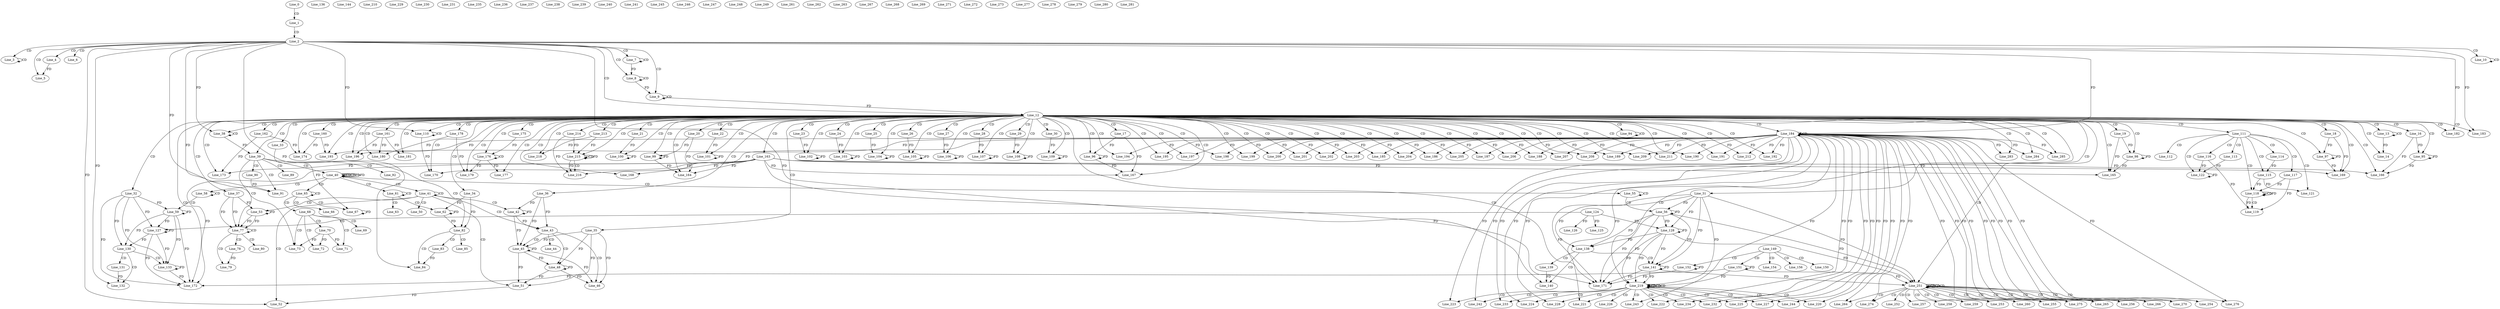 digraph G {
  Line_0;
  Line_1;
  Line_2;
  Line_3;
  Line_3;
  Line_3;
  Line_4;
  Line_5;
  Line_6;
  Line_7;
  Line_7;
  Line_8;
  Line_8;
  Line_9;
  Line_9;
  Line_9;
  Line_10;
  Line_10;
  Line_12;
  Line_12;
  Line_12;
  Line_12;
  Line_13;
  Line_13;
  Line_14;
  Line_14;
  Line_16;
  Line_17;
  Line_18;
  Line_19;
  Line_20;
  Line_21;
  Line_22;
  Line_23;
  Line_24;
  Line_25;
  Line_26;
  Line_27;
  Line_28;
  Line_29;
  Line_30;
  Line_31;
  Line_32;
  Line_33;
  Line_34;
  Line_35;
  Line_36;
  Line_37;
  Line_38;
  Line_38;
  Line_39;
  Line_40;
  Line_40;
  Line_40;
  Line_41;
  Line_41;
  Line_42;
  Line_42;
  Line_43;
  Line_43;
  Line_44;
  Line_45;
  Line_45;
  Line_46;
  Line_48;
  Line_50;
  Line_51;
  Line_51;
  Line_52;
  Line_53;
  Line_55;
  Line_55;
  Line_56;
  Line_56;
  Line_58;
  Line_58;
  Line_59;
  Line_59;
  Line_61;
  Line_61;
  Line_62;
  Line_62;
  Line_63;
  Line_65;
  Line_65;
  Line_66;
  Line_67;
  Line_67;
  Line_68;
  Line_69;
  Line_70;
  Line_71;
  Line_72;
  Line_73;
  Line_77;
  Line_77;
  Line_78;
  Line_79;
  Line_80;
  Line_82;
  Line_83;
  Line_84;
  Line_85;
  Line_89;
  Line_90;
  Line_91;
  Line_92;
  Line_94;
  Line_94;
  Line_95;
  Line_96;
  Line_97;
  Line_98;
  Line_99;
  Line_100;
  Line_101;
  Line_102;
  Line_103;
  Line_104;
  Line_105;
  Line_106;
  Line_107;
  Line_108;
  Line_109;
  Line_110;
  Line_110;
  Line_111;
  Line_112;
  Line_113;
  Line_114;
  Line_115;
  Line_115;
  Line_116;
  Line_117;
  Line_118;
  Line_118;
  Line_118;
  Line_119;
  Line_121;
  Line_122;
  Line_122;
  Line_124;
  Line_125;
  Line_126;
  Line_127;
  Line_127;
  Line_127;
  Line_128;
  Line_128;
  Line_128;
  Line_130;
  Line_130;
  Line_131;
  Line_132;
  Line_133;
  Line_136;
  Line_138;
  Line_138;
  Line_138;
  Line_139;
  Line_140;
  Line_141;
  Line_144;
  Line_149;
  Line_150;
  Line_151;
  Line_152;
  Line_154;
  Line_156;
  Line_160;
  Line_161;
  Line_162;
  Line_163;
  Line_164;
  Line_165;
  Line_166;
  Line_167;
  Line_168;
  Line_169;
  Line_170;
  Line_171;
  Line_172;
  Line_173;
  Line_174;
  Line_175;
  Line_176;
  Line_176;
  Line_177;
  Line_178;
  Line_179;
  Line_180;
  Line_181;
  Line_181;
  Line_182;
  Line_183;
  Line_184;
  Line_184;
  Line_185;
  Line_186;
  Line_187;
  Line_188;
  Line_189;
  Line_190;
  Line_191;
  Line_192;
  Line_193;
  Line_193;
  Line_194;
  Line_195;
  Line_196;
  Line_196;
  Line_197;
  Line_198;
  Line_199;
  Line_200;
  Line_201;
  Line_202;
  Line_203;
  Line_204;
  Line_205;
  Line_206;
  Line_207;
  Line_208;
  Line_209;
  Line_210;
  Line_211;
  Line_212;
  Line_213;
  Line_214;
  Line_215;
  Line_215;
  Line_215;
  Line_216;
  Line_218;
  Line_219;
  Line_219;
  Line_219;
  Line_219;
  Line_219;
  Line_219;
  Line_219;
  Line_220;
  Line_221;
  Line_222;
  Line_223;
  Line_224;
  Line_225;
  Line_226;
  Line_227;
  Line_228;
  Line_229;
  Line_230;
  Line_231;
  Line_232;
  Line_233;
  Line_234;
  Line_235;
  Line_236;
  Line_237;
  Line_238;
  Line_239;
  Line_240;
  Line_241;
  Line_242;
  Line_243;
  Line_244;
  Line_245;
  Line_246;
  Line_247;
  Line_248;
  Line_249;
  Line_251;
  Line_251;
  Line_251;
  Line_251;
  Line_251;
  Line_251;
  Line_251;
  Line_252;
  Line_253;
  Line_254;
  Line_255;
  Line_256;
  Line_257;
  Line_258;
  Line_259;
  Line_260;
  Line_261;
  Line_262;
  Line_263;
  Line_264;
  Line_265;
  Line_266;
  Line_267;
  Line_268;
  Line_269;
  Line_270;
  Line_271;
  Line_272;
  Line_273;
  Line_274;
  Line_275;
  Line_276;
  Line_277;
  Line_278;
  Line_279;
  Line_280;
  Line_281;
  Line_283;
  Line_284;
  Line_285;
  Line_0 -> Line_1 [ label="CD" ];
  Line_1 -> Line_2 [ label="CD" ];
  Line_2 -> Line_3 [ label="CD" ];
  Line_3 -> Line_3 [ label="CD" ];
  Line_2 -> Line_4 [ label="CD" ];
  Line_2 -> Line_5 [ label="CD" ];
  Line_4 -> Line_5 [ label="FD" ];
  Line_2 -> Line_6 [ label="CD" ];
  Line_2 -> Line_7 [ label="CD" ];
  Line_7 -> Line_7 [ label="CD" ];
  Line_2 -> Line_8 [ label="CD" ];
  Line_8 -> Line_8 [ label="CD" ];
  Line_7 -> Line_8 [ label="FD" ];
  Line_2 -> Line_9 [ label="CD" ];
  Line_9 -> Line_9 [ label="CD" ];
  Line_8 -> Line_9 [ label="FD" ];
  Line_2 -> Line_10 [ label="CD" ];
  Line_10 -> Line_10 [ label="CD" ];
  Line_2 -> Line_12 [ label="CD" ];
  Line_9 -> Line_12 [ label="FD" ];
  Line_12 -> Line_13 [ label="CD" ];
  Line_13 -> Line_13 [ label="CD" ];
  Line_12 -> Line_14 [ label="CD" ];
  Line_13 -> Line_14 [ label="FD" ];
  Line_12 -> Line_16 [ label="CD" ];
  Line_12 -> Line_17 [ label="CD" ];
  Line_12 -> Line_18 [ label="CD" ];
  Line_12 -> Line_19 [ label="CD" ];
  Line_12 -> Line_20 [ label="CD" ];
  Line_12 -> Line_21 [ label="CD" ];
  Line_12 -> Line_22 [ label="CD" ];
  Line_12 -> Line_23 [ label="CD" ];
  Line_12 -> Line_24 [ label="CD" ];
  Line_12 -> Line_25 [ label="CD" ];
  Line_12 -> Line_26 [ label="CD" ];
  Line_12 -> Line_27 [ label="CD" ];
  Line_12 -> Line_28 [ label="CD" ];
  Line_12 -> Line_29 [ label="CD" ];
  Line_12 -> Line_30 [ label="CD" ];
  Line_12 -> Line_31 [ label="CD" ];
  Line_12 -> Line_32 [ label="CD" ];
  Line_12 -> Line_33 [ label="CD" ];
  Line_12 -> Line_34 [ label="CD" ];
  Line_12 -> Line_35 [ label="CD" ];
  Line_12 -> Line_36 [ label="CD" ];
  Line_12 -> Line_37 [ label="CD" ];
  Line_12 -> Line_38 [ label="CD" ];
  Line_38 -> Line_38 [ label="CD" ];
  Line_2 -> Line_38 [ label="FD" ];
  Line_12 -> Line_39 [ label="CD" ];
  Line_38 -> Line_39 [ label="FD" ];
  Line_39 -> Line_40 [ label="CD" ];
  Line_40 -> Line_40 [ label="CD" ];
  Line_40 -> Line_40 [ label="CD" ];
  Line_40 -> Line_40 [ label="FD" ];
  Line_40 -> Line_41 [ label="CD" ];
  Line_41 -> Line_41 [ label="CD" ];
  Line_41 -> Line_42 [ label="CD" ];
  Line_42 -> Line_42 [ label="FD" ];
  Line_36 -> Line_42 [ label="FD" ];
  Line_41 -> Line_43 [ label="CD" ];
  Line_42 -> Line_43 [ label="FD" ];
  Line_36 -> Line_43 [ label="FD" ];
  Line_43 -> Line_44 [ label="CD" ];
  Line_43 -> Line_45 [ label="CD" ];
  Line_45 -> Line_45 [ label="FD" ];
  Line_35 -> Line_45 [ label="FD" ];
  Line_42 -> Line_45 [ label="FD" ];
  Line_36 -> Line_45 [ label="FD" ];
  Line_43 -> Line_46 [ label="CD" ];
  Line_45 -> Line_46 [ label="FD" ];
  Line_35 -> Line_46 [ label="FD" ];
  Line_43 -> Line_48 [ label="CD" ];
  Line_45 -> Line_48 [ label="FD" ];
  Line_48 -> Line_48 [ label="FD" ];
  Line_35 -> Line_48 [ label="FD" ];
  Line_41 -> Line_50 [ label="CD" ];
  Line_41 -> Line_51 [ label="CD" ];
  Line_45 -> Line_51 [ label="FD" ];
  Line_48 -> Line_51 [ label="FD" ];
  Line_35 -> Line_51 [ label="FD" ];
  Line_41 -> Line_52 [ label="CD" ];
  Line_2 -> Line_52 [ label="FD" ];
  Line_51 -> Line_52 [ label="FD" ];
  Line_41 -> Line_53 [ label="CD" ];
  Line_53 -> Line_53 [ label="FD" ];
  Line_37 -> Line_53 [ label="FD" ];
  Line_40 -> Line_55 [ label="CD" ];
  Line_55 -> Line_55 [ label="CD" ];
  Line_55 -> Line_56 [ label="CD" ];
  Line_56 -> Line_56 [ label="FD" ];
  Line_31 -> Line_56 [ label="FD" ];
  Line_40 -> Line_58 [ label="CD" ];
  Line_58 -> Line_58 [ label="CD" ];
  Line_58 -> Line_59 [ label="CD" ];
  Line_59 -> Line_59 [ label="FD" ];
  Line_32 -> Line_59 [ label="FD" ];
  Line_40 -> Line_61 [ label="CD" ];
  Line_61 -> Line_61 [ label="CD" ];
  Line_61 -> Line_62 [ label="CD" ];
  Line_62 -> Line_62 [ label="FD" ];
  Line_34 -> Line_62 [ label="FD" ];
  Line_61 -> Line_63 [ label="CD" ];
  Line_40 -> Line_65 [ label="CD" ];
  Line_65 -> Line_65 [ label="CD" ];
  Line_65 -> Line_66 [ label="CD" ];
  Line_65 -> Line_67 [ label="CD" ];
  Line_67 -> Line_67 [ label="FD" ];
  Line_33 -> Line_67 [ label="FD" ];
  Line_65 -> Line_68 [ label="CD" ];
  Line_68 -> Line_69 [ label="CD" ];
  Line_68 -> Line_70 [ label="CD" ];
  Line_68 -> Line_71 [ label="CD" ];
  Line_70 -> Line_71 [ label="FD" ];
  Line_68 -> Line_72 [ label="CD" ];
  Line_70 -> Line_72 [ label="FD" ];
  Line_68 -> Line_73 [ label="CD" ];
  Line_2 -> Line_73 [ label="FD" ];
  Line_70 -> Line_73 [ label="FD" ];
  Line_39 -> Line_77 [ label="CD" ];
  Line_53 -> Line_77 [ label="FD" ];
  Line_37 -> Line_77 [ label="FD" ];
  Line_77 -> Line_77 [ label="CD" ];
  Line_53 -> Line_77 [ label="FD" ];
  Line_37 -> Line_77 [ label="FD" ];
  Line_77 -> Line_78 [ label="CD" ];
  Line_77 -> Line_79 [ label="CD" ];
  Line_78 -> Line_79 [ label="FD" ];
  Line_77 -> Line_80 [ label="CD" ];
  Line_39 -> Line_82 [ label="CD" ];
  Line_62 -> Line_82 [ label="FD" ];
  Line_34 -> Line_82 [ label="FD" ];
  Line_82 -> Line_83 [ label="CD" ];
  Line_82 -> Line_84 [ label="CD" ];
  Line_2 -> Line_84 [ label="FD" ];
  Line_83 -> Line_84 [ label="FD" ];
  Line_82 -> Line_85 [ label="CD" ];
  Line_39 -> Line_89 [ label="CD" ];
  Line_39 -> Line_90 [ label="CD" ];
  Line_39 -> Line_91 [ label="CD" ];
  Line_2 -> Line_91 [ label="FD" ];
  Line_90 -> Line_91 [ label="FD" ];
  Line_39 -> Line_92 [ label="CD" ];
  Line_12 -> Line_94 [ label="CD" ];
  Line_94 -> Line_94 [ label="CD" ];
  Line_12 -> Line_95 [ label="CD" ];
  Line_16 -> Line_95 [ label="FD" ];
  Line_95 -> Line_95 [ label="FD" ];
  Line_12 -> Line_96 [ label="CD" ];
  Line_17 -> Line_96 [ label="FD" ];
  Line_96 -> Line_96 [ label="FD" ];
  Line_12 -> Line_97 [ label="CD" ];
  Line_18 -> Line_97 [ label="FD" ];
  Line_97 -> Line_97 [ label="FD" ];
  Line_12 -> Line_98 [ label="CD" ];
  Line_19 -> Line_98 [ label="FD" ];
  Line_98 -> Line_98 [ label="FD" ];
  Line_12 -> Line_99 [ label="CD" ];
  Line_20 -> Line_99 [ label="FD" ];
  Line_99 -> Line_99 [ label="FD" ];
  Line_12 -> Line_100 [ label="CD" ];
  Line_21 -> Line_100 [ label="FD" ];
  Line_100 -> Line_100 [ label="FD" ];
  Line_12 -> Line_101 [ label="CD" ];
  Line_22 -> Line_101 [ label="FD" ];
  Line_101 -> Line_101 [ label="FD" ];
  Line_12 -> Line_102 [ label="CD" ];
  Line_23 -> Line_102 [ label="FD" ];
  Line_102 -> Line_102 [ label="FD" ];
  Line_12 -> Line_103 [ label="CD" ];
  Line_24 -> Line_103 [ label="FD" ];
  Line_103 -> Line_103 [ label="FD" ];
  Line_12 -> Line_104 [ label="CD" ];
  Line_25 -> Line_104 [ label="FD" ];
  Line_104 -> Line_104 [ label="FD" ];
  Line_12 -> Line_105 [ label="CD" ];
  Line_26 -> Line_105 [ label="FD" ];
  Line_105 -> Line_105 [ label="FD" ];
  Line_12 -> Line_106 [ label="CD" ];
  Line_27 -> Line_106 [ label="FD" ];
  Line_106 -> Line_106 [ label="FD" ];
  Line_12 -> Line_107 [ label="CD" ];
  Line_28 -> Line_107 [ label="FD" ];
  Line_107 -> Line_107 [ label="FD" ];
  Line_12 -> Line_108 [ label="CD" ];
  Line_29 -> Line_108 [ label="FD" ];
  Line_108 -> Line_108 [ label="FD" ];
  Line_12 -> Line_109 [ label="CD" ];
  Line_30 -> Line_109 [ label="FD" ];
  Line_109 -> Line_109 [ label="FD" ];
  Line_12 -> Line_110 [ label="CD" ];
  Line_110 -> Line_110 [ label="CD" ];
  Line_2 -> Line_110 [ label="FD" ];
  Line_12 -> Line_111 [ label="CD" ];
  Line_111 -> Line_112 [ label="CD" ];
  Line_111 -> Line_113 [ label="CD" ];
  Line_111 -> Line_114 [ label="CD" ];
  Line_111 -> Line_115 [ label="CD" ];
  Line_114 -> Line_115 [ label="FD" ];
  Line_111 -> Line_116 [ label="CD" ];
  Line_111 -> Line_117 [ label="CD" ];
  Line_111 -> Line_118 [ label="CD" ];
  Line_118 -> Line_118 [ label="CD" ];
  Line_118 -> Line_118 [ label="FD" ];
  Line_117 -> Line_118 [ label="FD" ];
  Line_115 -> Line_118 [ label="FD" ];
  Line_118 -> Line_119 [ label="CD" ];
  Line_116 -> Line_119 [ label="FD" ];
  Line_118 -> Line_119 [ label="FD" ];
  Line_117 -> Line_119 [ label="FD" ];
  Line_111 -> Line_121 [ label="CD" ];
  Line_115 -> Line_121 [ label="FD" ];
  Line_111 -> Line_122 [ label="CD" ];
  Line_113 -> Line_122 [ label="FD" ];
  Line_122 -> Line_122 [ label="FD" ];
  Line_116 -> Line_122 [ label="FD" ];
  Line_124 -> Line_125 [ label="FD" ];
  Line_124 -> Line_126 [ label="FD" ];
  Line_59 -> Line_127 [ label="FD" ];
  Line_32 -> Line_127 [ label="FD" ];
  Line_127 -> Line_127 [ label="FD" ];
  Line_124 -> Line_127 [ label="FD" ];
  Line_56 -> Line_128 [ label="FD" ];
  Line_31 -> Line_128 [ label="FD" ];
  Line_128 -> Line_128 [ label="FD" ];
  Line_124 -> Line_128 [ label="FD" ];
  Line_59 -> Line_130 [ label="FD" ];
  Line_32 -> Line_130 [ label="FD" ];
  Line_127 -> Line_130 [ label="FD" ];
  Line_130 -> Line_131 [ label="CD" ];
  Line_130 -> Line_132 [ label="CD" ];
  Line_2 -> Line_132 [ label="FD" ];
  Line_131 -> Line_132 [ label="FD" ];
  Line_130 -> Line_133 [ label="CD" ];
  Line_59 -> Line_133 [ label="FD" ];
  Line_32 -> Line_133 [ label="FD" ];
  Line_127 -> Line_133 [ label="FD" ];
  Line_133 -> Line_133 [ label="FD" ];
  Line_56 -> Line_138 [ label="FD" ];
  Line_31 -> Line_138 [ label="FD" ];
  Line_128 -> Line_138 [ label="FD" ];
  Line_138 -> Line_139 [ label="CD" ];
  Line_138 -> Line_140 [ label="CD" ];
  Line_2 -> Line_140 [ label="FD" ];
  Line_139 -> Line_140 [ label="FD" ];
  Line_138 -> Line_141 [ label="CD" ];
  Line_56 -> Line_141 [ label="FD" ];
  Line_31 -> Line_141 [ label="FD" ];
  Line_128 -> Line_141 [ label="FD" ];
  Line_141 -> Line_141 [ label="FD" ];
  Line_149 -> Line_150 [ label="CD" ];
  Line_149 -> Line_151 [ label="CD" ];
  Line_151 -> Line_151 [ label="FD" ];
  Line_149 -> Line_152 [ label="CD" ];
  Line_152 -> Line_152 [ label="FD" ];
  Line_149 -> Line_154 [ label="CD" ];
  Line_149 -> Line_156 [ label="CD" ];
  Line_12 -> Line_160 [ label="CD" ];
  Line_12 -> Line_161 [ label="CD" ];
  Line_12 -> Line_162 [ label="CD" ];
  Line_12 -> Line_163 [ label="CD" ];
  Line_12 -> Line_164 [ label="CD" ];
  Line_163 -> Line_164 [ label="FD" ];
  Line_20 -> Line_164 [ label="FD" ];
  Line_99 -> Line_164 [ label="FD" ];
  Line_12 -> Line_165 [ label="CD" ];
  Line_163 -> Line_165 [ label="FD" ];
  Line_19 -> Line_165 [ label="FD" ];
  Line_98 -> Line_165 [ label="FD" ];
  Line_12 -> Line_166 [ label="CD" ];
  Line_163 -> Line_166 [ label="FD" ];
  Line_16 -> Line_166 [ label="FD" ];
  Line_95 -> Line_166 [ label="FD" ];
  Line_12 -> Line_167 [ label="CD" ];
  Line_163 -> Line_167 [ label="FD" ];
  Line_17 -> Line_167 [ label="FD" ];
  Line_96 -> Line_167 [ label="FD" ];
  Line_12 -> Line_168 [ label="CD" ];
  Line_163 -> Line_168 [ label="FD" ];
  Line_12 -> Line_169 [ label="CD" ];
  Line_163 -> Line_169 [ label="FD" ];
  Line_18 -> Line_169 [ label="FD" ];
  Line_97 -> Line_169 [ label="FD" ];
  Line_12 -> Line_170 [ label="CD" ];
  Line_163 -> Line_170 [ label="FD" ];
  Line_110 -> Line_170 [ label="FD" ];
  Line_12 -> Line_171 [ label="CD" ];
  Line_163 -> Line_171 [ label="FD" ];
  Line_56 -> Line_171 [ label="FD" ];
  Line_31 -> Line_171 [ label="FD" ];
  Line_128 -> Line_171 [ label="FD" ];
  Line_141 -> Line_171 [ label="FD" ];
  Line_151 -> Line_171 [ label="FD" ];
  Line_12 -> Line_172 [ label="CD" ];
  Line_163 -> Line_172 [ label="FD" ];
  Line_59 -> Line_172 [ label="FD" ];
  Line_32 -> Line_172 [ label="FD" ];
  Line_127 -> Line_172 [ label="FD" ];
  Line_133 -> Line_172 [ label="FD" ];
  Line_152 -> Line_172 [ label="FD" ];
  Line_12 -> Line_173 [ label="CD" ];
  Line_162 -> Line_173 [ label="FD" ];
  Line_163 -> Line_173 [ label="FD" ];
  Line_12 -> Line_174 [ label="CD" ];
  Line_160 -> Line_174 [ label="FD" ];
  Line_162 -> Line_174 [ label="FD" ];
  Line_12 -> Line_175 [ label="CD" ];
  Line_12 -> Line_176 [ label="CD" ];
  Line_176 -> Line_176 [ label="CD" ];
  Line_175 -> Line_176 [ label="FD" ];
  Line_12 -> Line_177 [ label="CD" ];
  Line_176 -> Line_177 [ label="FD" ];
  Line_12 -> Line_178 [ label="CD" ];
  Line_12 -> Line_179 [ label="CD" ];
  Line_178 -> Line_179 [ label="FD" ];
  Line_176 -> Line_179 [ label="FD" ];
  Line_12 -> Line_180 [ label="CD" ];
  Line_161 -> Line_180 [ label="FD" ];
  Line_178 -> Line_180 [ label="FD" ];
  Line_12 -> Line_181 [ label="CD" ];
  Line_161 -> Line_181 [ label="FD" ];
  Line_12 -> Line_182 [ label="CD" ];
  Line_2 -> Line_182 [ label="FD" ];
  Line_12 -> Line_183 [ label="CD" ];
  Line_2 -> Line_183 [ label="FD" ];
  Line_12 -> Line_184 [ label="CD" ];
  Line_184 -> Line_184 [ label="CD" ];
  Line_2 -> Line_184 [ label="FD" ];
  Line_12 -> Line_185 [ label="CD" ];
  Line_184 -> Line_185 [ label="FD" ];
  Line_12 -> Line_186 [ label="CD" ];
  Line_184 -> Line_186 [ label="FD" ];
  Line_12 -> Line_187 [ label="CD" ];
  Line_184 -> Line_187 [ label="FD" ];
  Line_12 -> Line_188 [ label="CD" ];
  Line_184 -> Line_188 [ label="FD" ];
  Line_12 -> Line_189 [ label="CD" ];
  Line_184 -> Line_189 [ label="FD" ];
  Line_12 -> Line_190 [ label="CD" ];
  Line_184 -> Line_190 [ label="FD" ];
  Line_12 -> Line_191 [ label="CD" ];
  Line_184 -> Line_191 [ label="FD" ];
  Line_12 -> Line_192 [ label="CD" ];
  Line_184 -> Line_192 [ label="FD" ];
  Line_12 -> Line_193 [ label="CD" ];
  Line_184 -> Line_193 [ label="FD" ];
  Line_160 -> Line_193 [ label="FD" ];
  Line_12 -> Line_194 [ label="CD" ];
  Line_184 -> Line_194 [ label="FD" ];
  Line_12 -> Line_195 [ label="CD" ];
  Line_184 -> Line_195 [ label="FD" ];
  Line_12 -> Line_196 [ label="CD" ];
  Line_184 -> Line_196 [ label="FD" ];
  Line_161 -> Line_196 [ label="FD" ];
  Line_12 -> Line_197 [ label="CD" ];
  Line_184 -> Line_197 [ label="FD" ];
  Line_12 -> Line_198 [ label="CD" ];
  Line_184 -> Line_198 [ label="FD" ];
  Line_12 -> Line_199 [ label="CD" ];
  Line_184 -> Line_199 [ label="FD" ];
  Line_12 -> Line_200 [ label="CD" ];
  Line_184 -> Line_200 [ label="FD" ];
  Line_12 -> Line_201 [ label="CD" ];
  Line_184 -> Line_201 [ label="FD" ];
  Line_12 -> Line_202 [ label="CD" ];
  Line_184 -> Line_202 [ label="FD" ];
  Line_12 -> Line_203 [ label="CD" ];
  Line_184 -> Line_203 [ label="FD" ];
  Line_12 -> Line_204 [ label="CD" ];
  Line_184 -> Line_204 [ label="FD" ];
  Line_12 -> Line_205 [ label="CD" ];
  Line_184 -> Line_205 [ label="FD" ];
  Line_12 -> Line_206 [ label="CD" ];
  Line_184 -> Line_206 [ label="FD" ];
  Line_12 -> Line_207 [ label="CD" ];
  Line_184 -> Line_207 [ label="FD" ];
  Line_12 -> Line_208 [ label="CD" ];
  Line_184 -> Line_208 [ label="FD" ];
  Line_12 -> Line_209 [ label="CD" ];
  Line_184 -> Line_209 [ label="FD" ];
  Line_12 -> Line_211 [ label="CD" ];
  Line_184 -> Line_211 [ label="FD" ];
  Line_12 -> Line_212 [ label="CD" ];
  Line_184 -> Line_212 [ label="FD" ];
  Line_12 -> Line_213 [ label="CD" ];
  Line_12 -> Line_214 [ label="CD" ];
  Line_12 -> Line_215 [ label="CD" ];
  Line_215 -> Line_215 [ label="CD" ];
  Line_215 -> Line_215 [ label="FD" ];
  Line_214 -> Line_215 [ label="FD" ];
  Line_213 -> Line_215 [ label="FD" ];
  Line_215 -> Line_216 [ label="CD" ];
  Line_184 -> Line_216 [ label="FD" ];
  Line_215 -> Line_216 [ label="FD" ];
  Line_214 -> Line_216 [ label="FD" ];
  Line_12 -> Line_218 [ label="CD" ];
  Line_213 -> Line_218 [ label="FD" ];
  Line_12 -> Line_219 [ label="CD" ];
  Line_219 -> Line_219 [ label="CD" ];
  Line_56 -> Line_219 [ label="FD" ];
  Line_31 -> Line_219 [ label="FD" ];
  Line_128 -> Line_219 [ label="FD" ];
  Line_141 -> Line_219 [ label="FD" ];
  Line_151 -> Line_219 [ label="FD" ];
  Line_219 -> Line_219 [ label="CD" ];
  Line_219 -> Line_219 [ label="CD" ];
  Line_219 -> Line_220 [ label="CD" ];
  Line_184 -> Line_220 [ label="FD" ];
  Line_219 -> Line_221 [ label="CD" ];
  Line_184 -> Line_221 [ label="FD" ];
  Line_219 -> Line_222 [ label="CD" ];
  Line_184 -> Line_222 [ label="FD" ];
  Line_219 -> Line_223 [ label="CD" ];
  Line_184 -> Line_223 [ label="FD" ];
  Line_219 -> Line_224 [ label="CD" ];
  Line_184 -> Line_224 [ label="FD" ];
  Line_219 -> Line_225 [ label="CD" ];
  Line_184 -> Line_225 [ label="FD" ];
  Line_219 -> Line_226 [ label="CD" ];
  Line_219 -> Line_227 [ label="CD" ];
  Line_184 -> Line_227 [ label="FD" ];
  Line_219 -> Line_228 [ label="CD" ];
  Line_184 -> Line_228 [ label="FD" ];
  Line_219 -> Line_232 [ label="CD" ];
  Line_184 -> Line_232 [ label="FD" ];
  Line_219 -> Line_233 [ label="CD" ];
  Line_184 -> Line_233 [ label="FD" ];
  Line_219 -> Line_234 [ label="CD" ];
  Line_184 -> Line_234 [ label="FD" ];
  Line_219 -> Line_242 [ label="CD" ];
  Line_184 -> Line_242 [ label="FD" ];
  Line_219 -> Line_243 [ label="CD" ];
  Line_184 -> Line_243 [ label="FD" ];
  Line_219 -> Line_244 [ label="CD" ];
  Line_184 -> Line_244 [ label="FD" ];
  Line_12 -> Line_251 [ label="CD" ];
  Line_251 -> Line_251 [ label="CD" ];
  Line_56 -> Line_251 [ label="FD" ];
  Line_31 -> Line_251 [ label="FD" ];
  Line_128 -> Line_251 [ label="FD" ];
  Line_141 -> Line_251 [ label="FD" ];
  Line_151 -> Line_251 [ label="FD" ];
  Line_251 -> Line_251 [ label="CD" ];
  Line_251 -> Line_251 [ label="CD" ];
  Line_251 -> Line_252 [ label="CD" ];
  Line_251 -> Line_253 [ label="CD" ];
  Line_184 -> Line_253 [ label="FD" ];
  Line_251 -> Line_254 [ label="CD" ];
  Line_184 -> Line_254 [ label="FD" ];
  Line_251 -> Line_255 [ label="CD" ];
  Line_184 -> Line_255 [ label="FD" ];
  Line_251 -> Line_256 [ label="CD" ];
  Line_184 -> Line_256 [ label="FD" ];
  Line_251 -> Line_257 [ label="CD" ];
  Line_251 -> Line_258 [ label="CD" ];
  Line_251 -> Line_259 [ label="CD" ];
  Line_251 -> Line_260 [ label="CD" ];
  Line_184 -> Line_260 [ label="FD" ];
  Line_251 -> Line_264 [ label="CD" ];
  Line_184 -> Line_264 [ label="FD" ];
  Line_251 -> Line_265 [ label="CD" ];
  Line_184 -> Line_265 [ label="FD" ];
  Line_251 -> Line_266 [ label="CD" ];
  Line_184 -> Line_266 [ label="FD" ];
  Line_251 -> Line_270 [ label="CD" ];
  Line_184 -> Line_270 [ label="FD" ];
  Line_251 -> Line_274 [ label="CD" ];
  Line_184 -> Line_274 [ label="FD" ];
  Line_251 -> Line_275 [ label="CD" ];
  Line_184 -> Line_275 [ label="FD" ];
  Line_251 -> Line_276 [ label="CD" ];
  Line_184 -> Line_276 [ label="FD" ];
  Line_12 -> Line_283 [ label="CD" ];
  Line_184 -> Line_283 [ label="FD" ];
  Line_12 -> Line_284 [ label="CD" ];
  Line_184 -> Line_284 [ label="FD" ];
  Line_12 -> Line_285 [ label="CD" ];
  Line_184 -> Line_285 [ label="FD" ];
  Line_40 -> Line_40 [ label="FD" ];
  Line_48 -> Line_46 [ label="FD" ];
}
